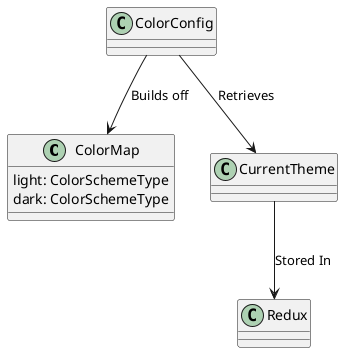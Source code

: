 @startuml Colors

class ColorMap {
    light: ColorSchemeType
    dark: ColorSchemeType
}

class CurrentTheme{

}

CurrentTheme --> Redux: Stored In
ColorConfig --> ColorMap: Builds off
ColorConfig --> CurrentTheme: Retrieves
@enduml
